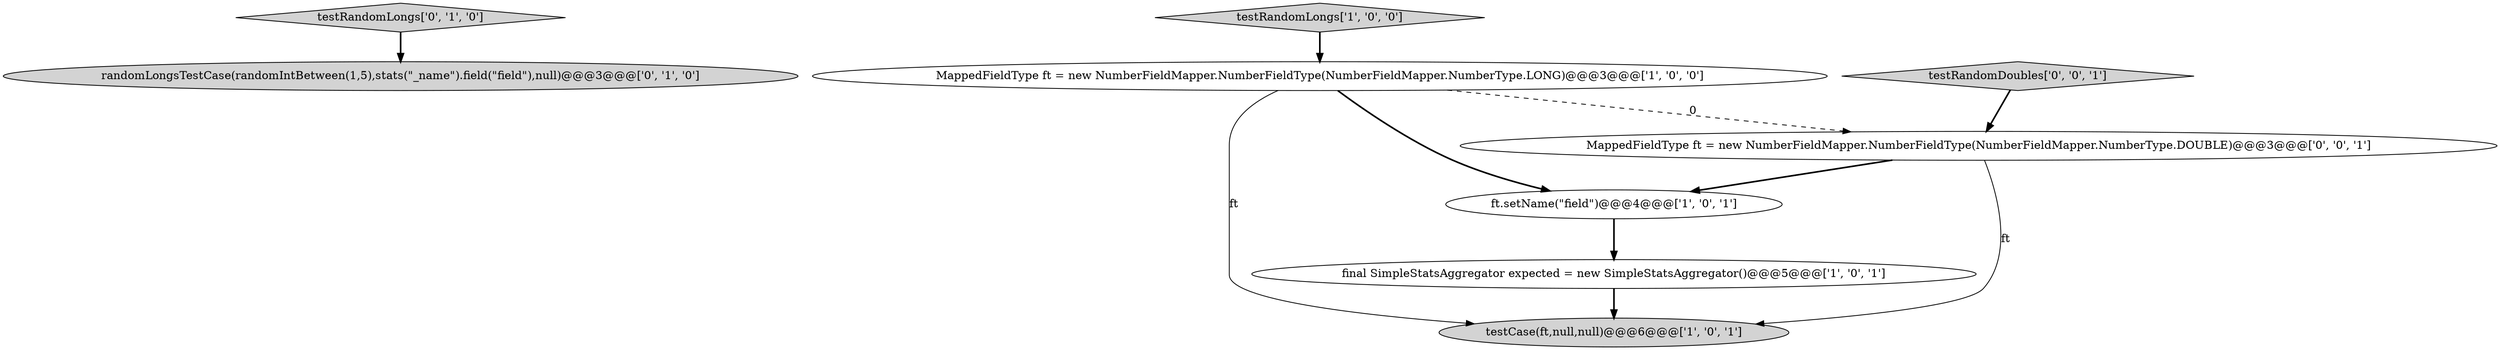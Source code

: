 digraph {
5 [style = filled, label = "randomLongsTestCase(randomIntBetween(1,5),stats(\"_name\").field(\"field\"),null)@@@3@@@['0', '1', '0']", fillcolor = lightgray, shape = ellipse image = "AAA0AAABBB2BBB"];
8 [style = filled, label = "MappedFieldType ft = new NumberFieldMapper.NumberFieldType(NumberFieldMapper.NumberType.DOUBLE)@@@3@@@['0', '0', '1']", fillcolor = white, shape = ellipse image = "AAA0AAABBB3BBB"];
2 [style = filled, label = "final SimpleStatsAggregator expected = new SimpleStatsAggregator()@@@5@@@['1', '0', '1']", fillcolor = white, shape = ellipse image = "AAA0AAABBB1BBB"];
3 [style = filled, label = "testCase(ft,null,null)@@@6@@@['1', '0', '1']", fillcolor = lightgray, shape = ellipse image = "AAA0AAABBB1BBB"];
7 [style = filled, label = "testRandomDoubles['0', '0', '1']", fillcolor = lightgray, shape = diamond image = "AAA0AAABBB3BBB"];
4 [style = filled, label = "testRandomLongs['1', '0', '0']", fillcolor = lightgray, shape = diamond image = "AAA0AAABBB1BBB"];
0 [style = filled, label = "MappedFieldType ft = new NumberFieldMapper.NumberFieldType(NumberFieldMapper.NumberType.LONG)@@@3@@@['1', '0', '0']", fillcolor = white, shape = ellipse image = "AAA0AAABBB1BBB"];
1 [style = filled, label = "ft.setName(\"field\")@@@4@@@['1', '0', '1']", fillcolor = white, shape = ellipse image = "AAA0AAABBB1BBB"];
6 [style = filled, label = "testRandomLongs['0', '1', '0']", fillcolor = lightgray, shape = diamond image = "AAA0AAABBB2BBB"];
7->8 [style = bold, label=""];
0->3 [style = solid, label="ft"];
1->2 [style = bold, label=""];
0->8 [style = dashed, label="0"];
0->1 [style = bold, label=""];
8->3 [style = solid, label="ft"];
4->0 [style = bold, label=""];
6->5 [style = bold, label=""];
2->3 [style = bold, label=""];
8->1 [style = bold, label=""];
}
